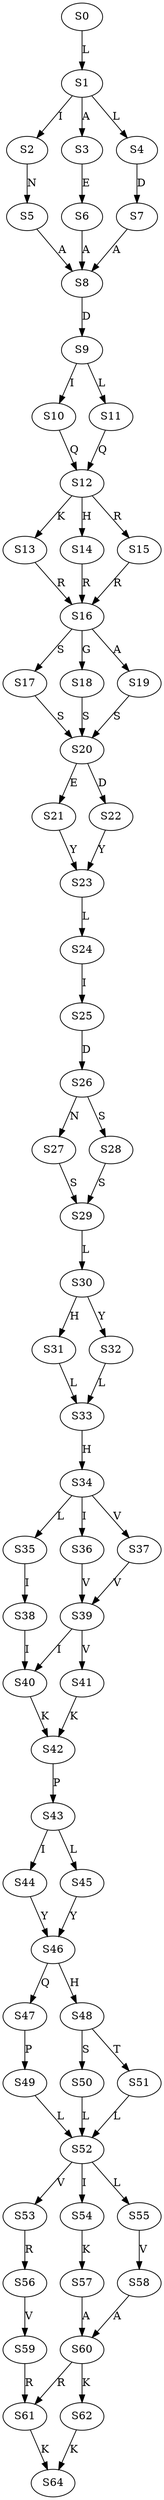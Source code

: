 strict digraph  {
	S0 -> S1 [ label = L ];
	S1 -> S2 [ label = I ];
	S1 -> S3 [ label = A ];
	S1 -> S4 [ label = L ];
	S2 -> S5 [ label = N ];
	S3 -> S6 [ label = E ];
	S4 -> S7 [ label = D ];
	S5 -> S8 [ label = A ];
	S6 -> S8 [ label = A ];
	S7 -> S8 [ label = A ];
	S8 -> S9 [ label = D ];
	S9 -> S10 [ label = I ];
	S9 -> S11 [ label = L ];
	S10 -> S12 [ label = Q ];
	S11 -> S12 [ label = Q ];
	S12 -> S13 [ label = K ];
	S12 -> S14 [ label = H ];
	S12 -> S15 [ label = R ];
	S13 -> S16 [ label = R ];
	S14 -> S16 [ label = R ];
	S15 -> S16 [ label = R ];
	S16 -> S17 [ label = S ];
	S16 -> S18 [ label = G ];
	S16 -> S19 [ label = A ];
	S17 -> S20 [ label = S ];
	S18 -> S20 [ label = S ];
	S19 -> S20 [ label = S ];
	S20 -> S21 [ label = E ];
	S20 -> S22 [ label = D ];
	S21 -> S23 [ label = Y ];
	S22 -> S23 [ label = Y ];
	S23 -> S24 [ label = L ];
	S24 -> S25 [ label = I ];
	S25 -> S26 [ label = D ];
	S26 -> S27 [ label = N ];
	S26 -> S28 [ label = S ];
	S27 -> S29 [ label = S ];
	S28 -> S29 [ label = S ];
	S29 -> S30 [ label = L ];
	S30 -> S31 [ label = H ];
	S30 -> S32 [ label = Y ];
	S31 -> S33 [ label = L ];
	S32 -> S33 [ label = L ];
	S33 -> S34 [ label = H ];
	S34 -> S35 [ label = L ];
	S34 -> S36 [ label = I ];
	S34 -> S37 [ label = V ];
	S35 -> S38 [ label = I ];
	S36 -> S39 [ label = V ];
	S37 -> S39 [ label = V ];
	S38 -> S40 [ label = I ];
	S39 -> S41 [ label = V ];
	S39 -> S40 [ label = I ];
	S40 -> S42 [ label = K ];
	S41 -> S42 [ label = K ];
	S42 -> S43 [ label = P ];
	S43 -> S44 [ label = I ];
	S43 -> S45 [ label = L ];
	S44 -> S46 [ label = Y ];
	S45 -> S46 [ label = Y ];
	S46 -> S47 [ label = Q ];
	S46 -> S48 [ label = H ];
	S47 -> S49 [ label = P ];
	S48 -> S50 [ label = S ];
	S48 -> S51 [ label = T ];
	S49 -> S52 [ label = L ];
	S50 -> S52 [ label = L ];
	S51 -> S52 [ label = L ];
	S52 -> S53 [ label = V ];
	S52 -> S54 [ label = I ];
	S52 -> S55 [ label = L ];
	S53 -> S56 [ label = R ];
	S54 -> S57 [ label = K ];
	S55 -> S58 [ label = V ];
	S56 -> S59 [ label = V ];
	S57 -> S60 [ label = A ];
	S58 -> S60 [ label = A ];
	S59 -> S61 [ label = R ];
	S60 -> S62 [ label = K ];
	S60 -> S61 [ label = R ];
	S61 -> S64 [ label = K ];
	S62 -> S64 [ label = K ];
}

